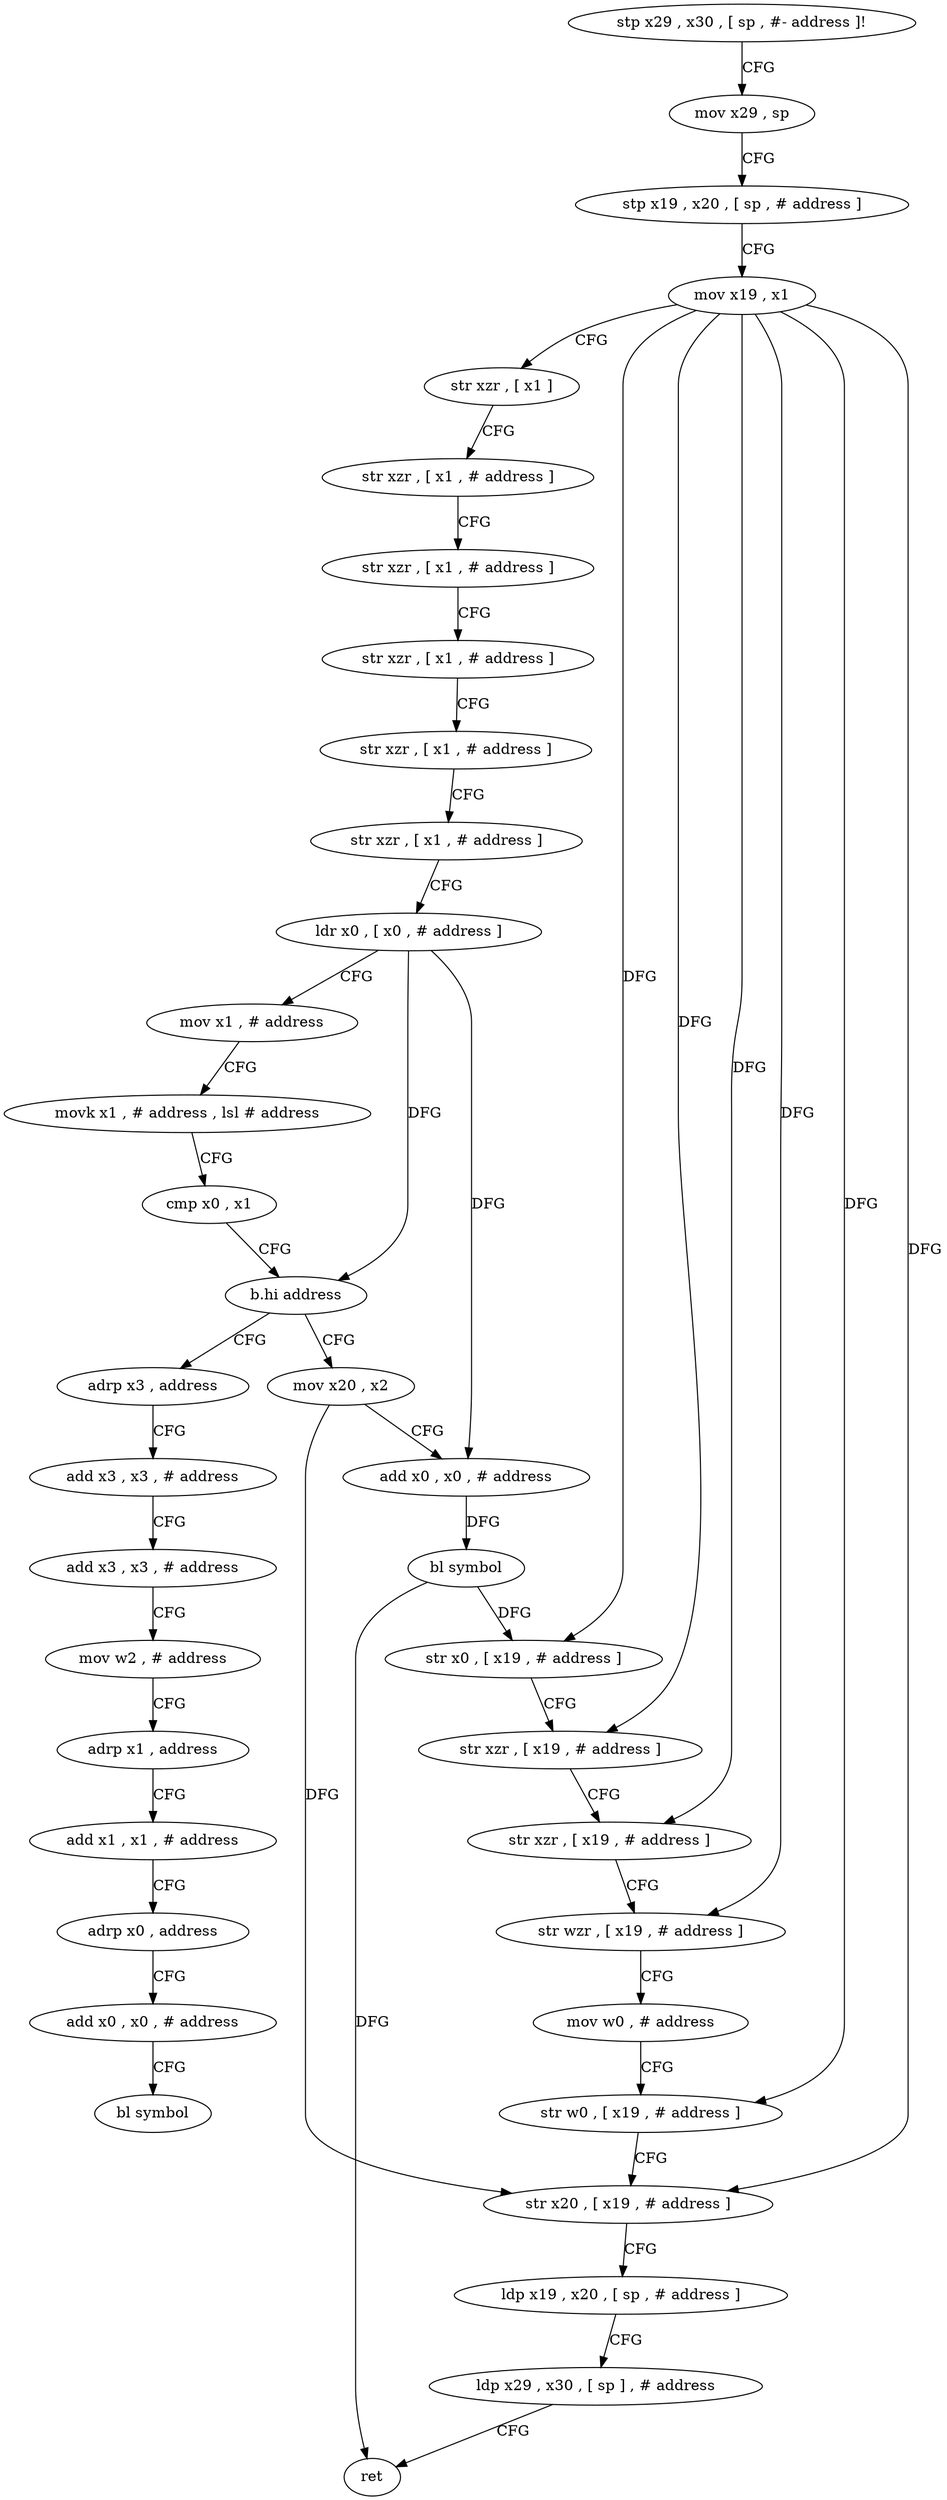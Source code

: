 digraph "func" {
"4261616" [label = "stp x29 , x30 , [ sp , #- address ]!" ]
"4261620" [label = "mov x29 , sp" ]
"4261624" [label = "stp x19 , x20 , [ sp , # address ]" ]
"4261628" [label = "mov x19 , x1" ]
"4261632" [label = "str xzr , [ x1 ]" ]
"4261636" [label = "str xzr , [ x1 , # address ]" ]
"4261640" [label = "str xzr , [ x1 , # address ]" ]
"4261644" [label = "str xzr , [ x1 , # address ]" ]
"4261648" [label = "str xzr , [ x1 , # address ]" ]
"4261652" [label = "str xzr , [ x1 , # address ]" ]
"4261656" [label = "ldr x0 , [ x0 , # address ]" ]
"4261660" [label = "mov x1 , # address" ]
"4261664" [label = "movk x1 , # address , lsl # address" ]
"4261668" [label = "cmp x0 , x1" ]
"4261672" [label = "b.hi address" ]
"4261728" [label = "adrp x3 , address" ]
"4261676" [label = "mov x20 , x2" ]
"4261732" [label = "add x3 , x3 , # address" ]
"4261736" [label = "add x3 , x3 , # address" ]
"4261740" [label = "mov w2 , # address" ]
"4261744" [label = "adrp x1 , address" ]
"4261748" [label = "add x1 , x1 , # address" ]
"4261752" [label = "adrp x0 , address" ]
"4261756" [label = "add x0 , x0 , # address" ]
"4261760" [label = "bl symbol" ]
"4261680" [label = "add x0 , x0 , # address" ]
"4261684" [label = "bl symbol" ]
"4261688" [label = "str x0 , [ x19 , # address ]" ]
"4261692" [label = "str xzr , [ x19 , # address ]" ]
"4261696" [label = "str xzr , [ x19 , # address ]" ]
"4261700" [label = "str wzr , [ x19 , # address ]" ]
"4261704" [label = "mov w0 , # address" ]
"4261708" [label = "str w0 , [ x19 , # address ]" ]
"4261712" [label = "str x20 , [ x19 , # address ]" ]
"4261716" [label = "ldp x19 , x20 , [ sp , # address ]" ]
"4261720" [label = "ldp x29 , x30 , [ sp ] , # address" ]
"4261724" [label = "ret" ]
"4261616" -> "4261620" [ label = "CFG" ]
"4261620" -> "4261624" [ label = "CFG" ]
"4261624" -> "4261628" [ label = "CFG" ]
"4261628" -> "4261632" [ label = "CFG" ]
"4261628" -> "4261688" [ label = "DFG" ]
"4261628" -> "4261692" [ label = "DFG" ]
"4261628" -> "4261696" [ label = "DFG" ]
"4261628" -> "4261700" [ label = "DFG" ]
"4261628" -> "4261708" [ label = "DFG" ]
"4261628" -> "4261712" [ label = "DFG" ]
"4261632" -> "4261636" [ label = "CFG" ]
"4261636" -> "4261640" [ label = "CFG" ]
"4261640" -> "4261644" [ label = "CFG" ]
"4261644" -> "4261648" [ label = "CFG" ]
"4261648" -> "4261652" [ label = "CFG" ]
"4261652" -> "4261656" [ label = "CFG" ]
"4261656" -> "4261660" [ label = "CFG" ]
"4261656" -> "4261672" [ label = "DFG" ]
"4261656" -> "4261680" [ label = "DFG" ]
"4261660" -> "4261664" [ label = "CFG" ]
"4261664" -> "4261668" [ label = "CFG" ]
"4261668" -> "4261672" [ label = "CFG" ]
"4261672" -> "4261728" [ label = "CFG" ]
"4261672" -> "4261676" [ label = "CFG" ]
"4261728" -> "4261732" [ label = "CFG" ]
"4261676" -> "4261680" [ label = "CFG" ]
"4261676" -> "4261712" [ label = "DFG" ]
"4261732" -> "4261736" [ label = "CFG" ]
"4261736" -> "4261740" [ label = "CFG" ]
"4261740" -> "4261744" [ label = "CFG" ]
"4261744" -> "4261748" [ label = "CFG" ]
"4261748" -> "4261752" [ label = "CFG" ]
"4261752" -> "4261756" [ label = "CFG" ]
"4261756" -> "4261760" [ label = "CFG" ]
"4261680" -> "4261684" [ label = "DFG" ]
"4261684" -> "4261688" [ label = "DFG" ]
"4261684" -> "4261724" [ label = "DFG" ]
"4261688" -> "4261692" [ label = "CFG" ]
"4261692" -> "4261696" [ label = "CFG" ]
"4261696" -> "4261700" [ label = "CFG" ]
"4261700" -> "4261704" [ label = "CFG" ]
"4261704" -> "4261708" [ label = "CFG" ]
"4261708" -> "4261712" [ label = "CFG" ]
"4261712" -> "4261716" [ label = "CFG" ]
"4261716" -> "4261720" [ label = "CFG" ]
"4261720" -> "4261724" [ label = "CFG" ]
}
